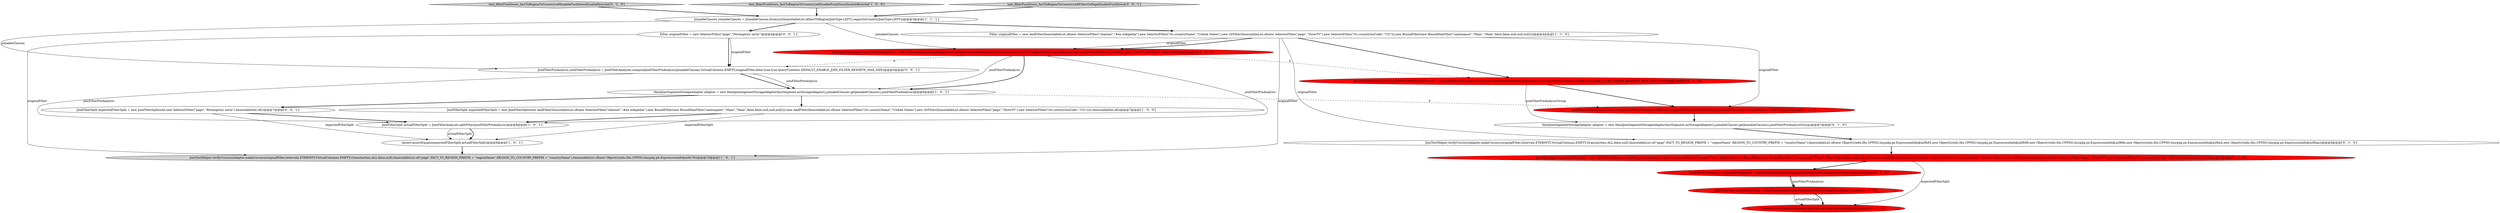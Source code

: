 digraph {
18 [style = filled, label = "Filter originalFilter = new SelectorFilter(\"page\",\"Peremptory norm\")@@@4@@@['0', '0', '1']", fillcolor = white, shape = ellipse image = "AAA0AAABBB3BBB"];
1 [style = filled, label = "Assert.assertEquals(expectedFilterSplit,actualFilterSplit)@@@9@@@['1', '0', '1']", fillcolor = white, shape = ellipse image = "AAA0AAABBB1BBB"];
19 [style = filled, label = "JoinFilterPreAnalysis joinFilterPreAnalysis = JoinFilterAnalyzer.computeJoinFilterPreAnalysis(joinableClauses,VirtualColumns.EMPTY,originalFilter,false,true,true,QueryContexts.DEFAULT_ENABLE_JOIN_FILTER_REWRITE_MAX_SIZE)@@@5@@@['0', '0', '1']", fillcolor = white, shape = ellipse image = "AAA0AAABBB3BBB"];
10 [style = filled, label = "JoinFilterPreAnalysis joinFilterPreAnalysis = joinFilterPreAnalysisGroup.getPreAnalysisForSingleLevelMode()@@@20@@@['0', '1', '0']", fillcolor = red, shape = ellipse image = "AAA1AAABBB2BBB"];
8 [style = filled, label = "HashJoinSegmentStorageAdapter adapter = new HashJoinSegmentStorageAdapter(factSegment.asStorageAdapter(),joinableClauses.getJoinableClauses(),joinFilterPreAnalysis)@@@6@@@['1', '0', '1']", fillcolor = white, shape = ellipse image = "AAA0AAABBB1BBB"];
14 [style = filled, label = "HashJoinSegmentStorageAdapter adapter = new HashJoinSegmentStorageAdapter(factSegment.asStorageAdapter(),joinableClauses.getJoinableClauses(),joinFilterPreAnalysisGroup)@@@7@@@['0', '1', '0']", fillcolor = white, shape = ellipse image = "AAA0AAABBB2BBB"];
17 [style = filled, label = "test_filterPushDown_factToRegionToCountryLeftEnablePushDownDisableRewrite['0', '1', '0']", fillcolor = lightgray, shape = diamond image = "AAA0AAABBB2BBB"];
20 [style = filled, label = "JoinFilterSplit expectedFilterSplit = new JoinFilterSplit(null,new SelectorFilter(\"page\",\"Peremptory norm\"),ImmutableSet.of())@@@7@@@['0', '0', '1']", fillcolor = white, shape = ellipse image = "AAA0AAABBB3BBB"];
13 [style = filled, label = "JoinFilterSplit actualFilterSplit = JoinFilterAnalyzer.splitFilter(joinFilterPreAnalysis)@@@21@@@['0', '1', '0']", fillcolor = red, shape = ellipse image = "AAA1AAABBB2BBB"];
12 [style = filled, label = "JoinTestHelper.verifyCursors(adapter.makeCursors(originalFilter,Intervals.ETERNITY,VirtualColumns.EMPTY,Granularities.ALL,false,null),ImmutableList.of(\"page\",FACT_TO_REGION_PREFIX + \"regionName\",REGION_TO_COUNTRY_PREFIX + \"countryName\"),ImmutableList.of(new Object((((edu.fdu.CPPDG.tinypdg.pe.ExpressionInfo@a2fb92,new Object((((edu.fdu.CPPDG.tinypdg.pe.ExpressionInfo@a2fb98,new Object((((edu.fdu.CPPDG.tinypdg.pe.ExpressionInfo@a2fb9e,new Object((((edu.fdu.CPPDG.tinypdg.pe.ExpressionInfo@a2fba4,new Object((((edu.fdu.CPPDG.tinypdg.pe.ExpressionInfo@a2fbaa))@@@8@@@['0', '1', '0']", fillcolor = white, shape = ellipse image = "AAA0AAABBB2BBB"];
4 [style = filled, label = "JoinTestHelper.verifyCursors(adapter.makeCursors(originalFilter,Intervals.ETERNITY,VirtualColumns.EMPTY,Granularities.ALL,false,null),ImmutableList.of(\"page\",FACT_TO_REGION_PREFIX + \"regionName\",REGION_TO_COUNTRY_PREFIX + \"countryName\"),ImmutableList.of(new Object((((edu.fdu.CPPDG.tinypdg.pe.ExpressionInfo@a2fc76))@@@10@@@['1', '0', '1']", fillcolor = lightgray, shape = ellipse image = "AAA0AAABBB1BBB"];
7 [style = filled, label = "Filter originalFilter = new AndFilter(ImmutableList.of(new SelectorFilter(\"channel\",\"#en.wikipedia\"),new SelectorFilter(\"rtc.countryName\",\"United States\"),new OrFilter(ImmutableList.of(new SelectorFilter(\"page\",\"DirecTV\"),new SelectorFilter(\"rtc.countryIsoCode\",\"US\"))),new BoundFilter(new BoundDimFilter(\"namespace\",\"Main\",\"Main\",false,false,null,null,null))))@@@4@@@['1', '1', '0']", fillcolor = white, shape = ellipse image = "AAA0AAABBB1BBB"];
16 [style = filled, label = "Assert.assertEquals(expectedFilterSplit,actualFilterSplit)@@@22@@@['0', '1', '0']", fillcolor = red, shape = ellipse image = "AAA1AAABBB2BBB"];
5 [style = filled, label = "test_filterPushDown_factToRegionToCountryLeftEnablePushDownDisableRewrite['1', '0', '0']", fillcolor = lightgray, shape = diamond image = "AAA0AAABBB1BBB"];
9 [style = filled, label = "JoinFilterPreAnalysisGroup joinFilterPreAnalysisGroup = new JoinFilterPreAnalysisGroup(new JoinFilterRewriteConfig(true,false,true,QueryContexts.DEFAULT_ENABLE_JOIN_FILTER_REWRITE_MAX_SIZE),true)@@@5@@@['0', '1', '0']", fillcolor = red, shape = ellipse image = "AAA1AAABBB2BBB"];
3 [style = filled, label = "JoinFilterSplit actualFilterSplit = JoinFilterAnalyzer.splitFilter(joinFilterPreAnalysis)@@@8@@@['1', '0', '1']", fillcolor = white, shape = ellipse image = "AAA0AAABBB1BBB"];
6 [style = filled, label = "JoinableClauses joinableClauses = JoinableClauses.fromList(ImmutableList.of(factToRegion(JoinType.LEFT),regionToCountry(JoinType.LEFT)))@@@3@@@['1', '1', '1']", fillcolor = white, shape = ellipse image = "AAA0AAABBB1BBB"];
0 [style = filled, label = "JoinFilterSplit expectedFilterSplit = new JoinFilterSplit(new AndFilter(ImmutableList.of(new SelectorFilter(\"channel\",\"#en.wikipedia\"),new BoundFilter(new BoundDimFilter(\"namespace\",\"Main\",\"Main\",false,false,null,null,null)))),new AndFilter(ImmutableList.of(new SelectorFilter(\"rtc.countryName\",\"United States\"),new OrFilter(ImmutableList.of(new SelectorFilter(\"page\",\"DirecTV\"),new SelectorFilter(\"rtc.countryIsoCode\",\"US\"))))),ImmutableSet.of())@@@7@@@['1', '0', '0']", fillcolor = white, shape = ellipse image = "AAA0AAABBB1BBB"];
11 [style = filled, label = "joinFilterPreAnalysisGroup.computeJoinFilterPreAnalysisIfAbsent(originalFilter,joinableClauses.getJoinableClauses(),VirtualColumns.EMPTY)@@@6@@@['0', '1', '0']", fillcolor = red, shape = ellipse image = "AAA1AAABBB2BBB"];
15 [style = filled, label = "JoinFilterSplit expectedFilterSplit = new JoinFilterSplit(new AndFilter(ImmutableList.of(new SelectorFilter(\"channel\",\"#en.wikipedia\"),new BoundFilter(new BoundDimFilter(\"namespace\",\"Main\",\"Main\",false,false,null,null,null)))),new AndFilter(ImmutableList.of(new SelectorFilter(\"rtc.countryName\",\"United States\"),new OrFilter(ImmutableList.of(new SelectorFilter(\"page\",\"DirecTV\"),new SelectorFilter(\"rtc.countryIsoCode\",\"US\"))))),ImmutableSet.of())@@@19@@@['0', '1', '0']", fillcolor = red, shape = ellipse image = "AAA1AAABBB2BBB"];
21 [style = filled, label = "test_filterPushDown_factToRegionToCountryLeftFilterOnPageDisablePushDown['0', '0', '1']", fillcolor = lightgray, shape = diamond image = "AAA0AAABBB3BBB"];
2 [style = filled, label = "JoinFilterPreAnalysis joinFilterPreAnalysis = JoinFilterAnalyzer.computeJoinFilterPreAnalysis(joinableClauses,VirtualColumns.EMPTY,originalFilter,true,false,true,QueryContexts.DEFAULT_ENABLE_JOIN_FILTER_REWRITE_MAX_SIZE)@@@5@@@['1', '0', '0']", fillcolor = red, shape = ellipse image = "AAA1AAABBB1BBB"];
0->3 [style = bold, label=""];
6->19 [style = solid, label="joinableClauses"];
7->2 [style = solid, label="originalFilter"];
1->4 [style = bold, label=""];
15->10 [style = bold, label=""];
7->11 [style = solid, label="originalFilter"];
2->19 [style = dashed, label="0"];
20->1 [style = solid, label="expectedFilterSplit"];
9->11 [style = bold, label=""];
3->1 [style = bold, label=""];
21->6 [style = bold, label=""];
11->14 [style = bold, label=""];
17->6 [style = bold, label=""];
2->8 [style = solid, label="joinFilterPreAnalysis"];
6->18 [style = bold, label=""];
2->3 [style = solid, label="joinFilterPreAnalysis"];
12->15 [style = bold, label=""];
18->19 [style = bold, label=""];
15->16 [style = solid, label="expectedFilterSplit"];
0->1 [style = solid, label="expectedFilterSplit"];
20->3 [style = bold, label=""];
3->1 [style = solid, label="actualFilterSplit"];
9->14 [style = solid, label="joinFilterPreAnalysisGroup"];
13->16 [style = bold, label=""];
19->8 [style = bold, label=""];
8->0 [style = bold, label=""];
7->9 [style = bold, label=""];
6->2 [style = solid, label="joinableClauses"];
8->20 [style = bold, label=""];
7->12 [style = solid, label="originalFilter"];
5->6 [style = bold, label=""];
10->13 [style = bold, label=""];
7->4 [style = solid, label="originalFilter"];
2->9 [style = dashed, label="0"];
7->2 [style = bold, label=""];
19->8 [style = solid, label="joinFilterPreAnalysis"];
14->12 [style = bold, label=""];
18->4 [style = solid, label="originalFilter"];
10->13 [style = solid, label="joinFilterPreAnalysis"];
8->11 [style = dashed, label="0"];
6->7 [style = bold, label=""];
13->16 [style = solid, label="actualFilterSplit"];
19->3 [style = solid, label="joinFilterPreAnalysis"];
2->8 [style = bold, label=""];
18->19 [style = solid, label="originalFilter"];
}
